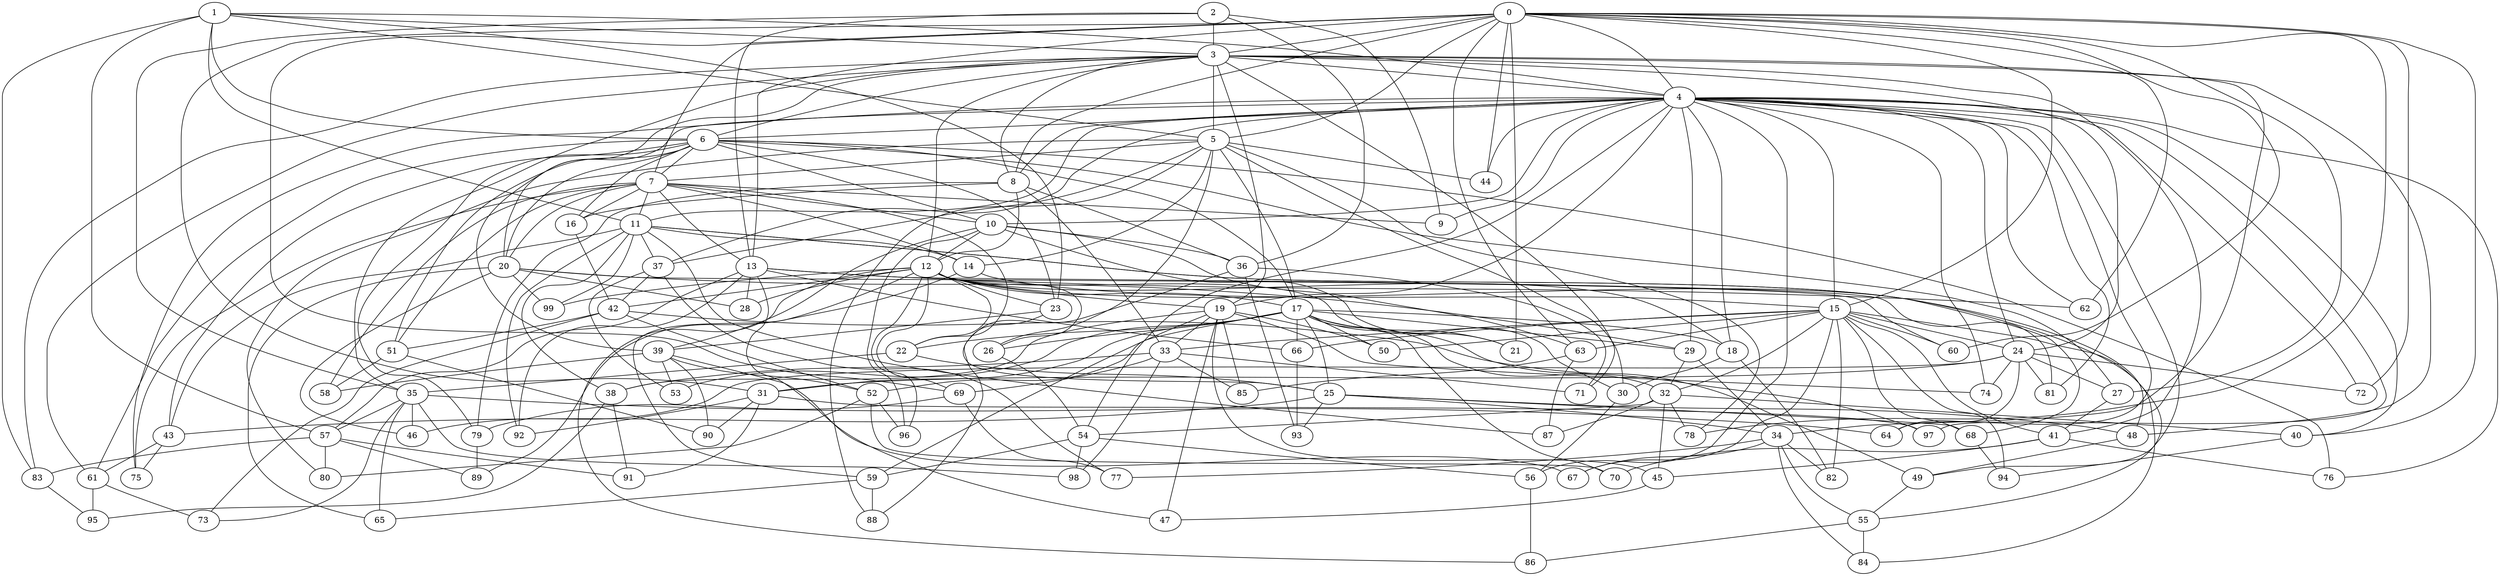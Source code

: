 strict graph "barabasi_albert_graph(100,3)" {
0;
1;
2;
3;
4;
5;
6;
7;
8;
9;
10;
11;
12;
13;
14;
15;
16;
17;
18;
19;
20;
21;
22;
23;
24;
25;
26;
27;
28;
29;
30;
31;
32;
33;
34;
35;
36;
37;
38;
39;
40;
41;
42;
43;
44;
45;
46;
47;
48;
49;
50;
51;
52;
53;
54;
55;
56;
57;
58;
59;
60;
61;
62;
63;
64;
65;
66;
67;
68;
69;
70;
71;
72;
73;
74;
75;
76;
77;
78;
79;
80;
81;
82;
83;
84;
85;
86;
87;
88;
89;
90;
91;
92;
93;
94;
95;
96;
97;
98;
99;
0 -- 3  [is_available=True, prob="0.688148582258"];
0 -- 4  [is_available=True, prob="0.230824712388"];
0 -- 5  [is_available=True, prob="0.166798215867"];
0 -- 7  [is_available=True, prob="0.207852108812"];
0 -- 8  [is_available=True, prob="0.88509978532"];
0 -- 63  [is_available=True, prob="0.877706160466"];
0 -- 44  [is_available=True, prob="1.0"];
0 -- 13  [is_available=True, prob="1.0"];
0 -- 78  [is_available=True, prob="1.0"];
0 -- 15  [is_available=True, prob="0.642344530449"];
0 -- 40  [is_available=True, prob="0.768170306414"];
0 -- 21  [is_available=True, prob="0.514900218465"];
0 -- 69  [is_available=True, prob="0.000709886820492"];
0 -- 72  [is_available=True, prob="1.0"];
0 -- 27  [is_available=True, prob="0.815883616948"];
0 -- 60  [is_available=True, prob="0.578044724908"];
0 -- 62  [is_available=True, prob="0.695550970122"];
0 -- 31  [is_available=True, prob="0.84615090799"];
1 -- 3  [is_available=True, prob="0.838879283847"];
1 -- 4  [is_available=True, prob="0.206968179349"];
1 -- 5  [is_available=True, prob="0.898858143134"];
1 -- 6  [is_available=True, prob="0.729854064926"];
1 -- 11  [is_available=True, prob="0.62536251039"];
1 -- 83  [is_available=True, prob="1.0"];
1 -- 23  [is_available=True, prob="0.70737110194"];
1 -- 57  [is_available=True, prob="0.347061889424"];
2 -- 9  [is_available=True, prob="0.187033635633"];
2 -- 3  [is_available=True, prob="0.468083354849"];
2 -- 36  [is_available=True, prob="0.515592717801"];
2 -- 13  [is_available=True, prob="0.977097097419"];
2 -- 35  [is_available=True, prob="0.302461825798"];
3 -- 35  [is_available=True, prob="0.576505625788"];
3 -- 4  [is_available=True, prob="1.0"];
3 -- 5  [is_available=True, prob="1.0"];
3 -- 6  [is_available=True, prob="0.138989639184"];
3 -- 71  [is_available=True, prob="0.492600121555"];
3 -- 8  [is_available=True, prob="0.610391705627"];
3 -- 41  [is_available=True, prob="0.883286562934"];
3 -- 83  [is_available=True, prob="0.277757088215"];
3 -- 12  [is_available=True, prob="1.0"];
3 -- 34  [is_available=True, prob="0.689115719825"];
3 -- 48  [is_available=True, prob="0.531642597084"];
3 -- 19  [is_available=True, prob="0.166602370229"];
3 -- 20  [is_available=True, prob="0.317298555357"];
3 -- 24  [is_available=True, prob="0.406088269373"];
3 -- 61  [is_available=True, prob="0.0601437042681"];
4 -- 6  [is_available=True, prob="1.0"];
4 -- 8  [is_available=True, prob="0.46895364135"];
4 -- 9  [is_available=True, prob="0.833598149098"];
4 -- 10  [is_available=True, prob="0.0250343887236"];
4 -- 11  [is_available=True, prob="0.292924333748"];
4 -- 15  [is_available=True, prob="0.139847241718"];
4 -- 18  [is_available=True, prob="0.191519178298"];
4 -- 19  [is_available=True, prob="0.945828294837"];
4 -- 24  [is_available=True, prob="0.679673975404"];
4 -- 29  [is_available=True, prob="0.313069691712"];
4 -- 37  [is_available=True, prob="1.0"];
4 -- 39  [is_available=True, prob="0.0953625642764"];
4 -- 40  [is_available=True, prob="0.410597509265"];
4 -- 44  [is_available=True, prob="1.0"];
4 -- 49  [is_available=True, prob="0.0836359632252"];
4 -- 54  [is_available=True, prob="1.0"];
4 -- 56  [is_available=True, prob="0.920370026966"];
4 -- 62  [is_available=True, prob="1.0"];
4 -- 64  [is_available=True, prob="0.501347098538"];
4 -- 72  [is_available=True, prob="1.0"];
4 -- 74  [is_available=True, prob="0.684994794359"];
4 -- 75  [is_available=True, prob="0.437916063713"];
4 -- 76  [is_available=True, prob="0.884026208555"];
4 -- 81  [is_available=True, prob="0.341630935431"];
4 -- 97  [is_available=True, prob="0.595153443095"];
5 -- 37  [is_available=True, prob="0.133349653273"];
5 -- 7  [is_available=True, prob="0.373761173658"];
5 -- 44  [is_available=True, prob="1.0"];
5 -- 14  [is_available=True, prob="0.335363063086"];
5 -- 80  [is_available=True, prob="0.0928671028246"];
5 -- 17  [is_available=True, prob="0.329919652452"];
5 -- 78  [is_available=True, prob="0.442342366679"];
5 -- 88  [is_available=True, prob="0.244929397743"];
5 -- 26  [is_available=True, prob="0.690490830408"];
5 -- 30  [is_available=True, prob="1.0"];
6 -- 7  [is_available=True, prob="1.0"];
6 -- 10  [is_available=True, prob="0.123567922966"];
6 -- 43  [is_available=True, prob="0.813945981924"];
6 -- 76  [is_available=True, prob="0.337494396613"];
6 -- 79  [is_available=True, prob="0.549347184255"];
6 -- 16  [is_available=True, prob="0.273697151342"];
6 -- 17  [is_available=True, prob="0.814570686032"];
6 -- 51  [is_available=True, prob="1.0"];
6 -- 20  [is_available=True, prob="0.552032499504"];
6 -- 23  [is_available=True, prob="0.958112534165"];
6 -- 27  [is_available=True, prob="0.286330417142"];
6 -- 61  [is_available=True, prob="1.0"];
7 -- 75  [is_available=True, prob="1.0"];
7 -- 9  [is_available=True, prob="0.793407815789"];
7 -- 10  [is_available=True, prob="0.370475375884"];
7 -- 11  [is_available=True, prob="0.55514603937"];
7 -- 13  [is_available=True, prob="0.206157773414"];
7 -- 14  [is_available=True, prob="0.480729823091"];
7 -- 16  [is_available=True, prob="0.877073113306"];
7 -- 51  [is_available=True, prob="1.0"];
7 -- 20  [is_available=True, prob="0.411736220226"];
7 -- 22  [is_available=True, prob="0.989098317919"];
7 -- 58  [is_available=True, prob="1.0"];
8 -- 33  [is_available=True, prob="1.0"];
8 -- 12  [is_available=True, prob="1.0"];
8 -- 79  [is_available=True, prob="0.893980418764"];
8 -- 16  [is_available=True, prob="0.760144077305"];
8 -- 36  [is_available=True, prob="0.93752895482"];
10 -- 96  [is_available=True, prob="0.373688964143"];
10 -- 36  [is_available=True, prob="0.834599451387"];
10 -- 39  [is_available=True, prob="0.485167622171"];
10 -- 12  [is_available=True, prob="0.677434951666"];
10 -- 30  [is_available=True, prob="0.1212614881"];
10 -- 63  [is_available=True, prob="0.702566209138"];
11 -- 99  [is_available=True, prob="0.9891800483"];
11 -- 37  [is_available=True, prob="0.380719608098"];
11 -- 38  [is_available=True, prob="0.191664200152"];
11 -- 43  [is_available=True, prob="0.350678909998"];
11 -- 14  [is_available=True, prob="0.668108140996"];
11 -- 48  [is_available=True, prob="0.878365638699"];
11 -- 87  [is_available=True, prob="0.855407003342"];
11 -- 68  [is_available=True, prob="0.631403255008"];
11 -- 92  [is_available=True, prob="0.247087381688"];
12 -- 96  [is_available=True, prob="1.0"];
12 -- 69  [is_available=True, prob="0.100203853365"];
12 -- 55  [is_available=True, prob="1.0"];
12 -- 86  [is_available=True, prob="0.959379104366"];
12 -- 99  [is_available=True, prob="1.0"];
12 -- 17  [is_available=True, prob="0.528937827679"];
12 -- 18  [is_available=True, prob="0.219959690919"];
12 -- 19  [is_available=True, prob="0.43760600479"];
12 -- 21  [is_available=True, prob="1.0"];
12 -- 22  [is_available=True, prob="0.358420505201"];
12 -- 23  [is_available=True, prob="0.282425691721"];
12 -- 26  [is_available=True, prob="0.184003021679"];
12 -- 59  [is_available=True, prob="1.0"];
12 -- 28  [is_available=True, prob="0.847479792527"];
12 -- 42  [is_available=True, prob="0.0680054040838"];
13 -- 92  [is_available=True, prob="0.116845663195"];
13 -- 66  [is_available=True, prob="0.867593242692"];
13 -- 47  [is_available=True, prob="0.263022015884"];
13 -- 81  [is_available=True, prob="0.64430263029"];
13 -- 57  [is_available=True, prob="0.637683680508"];
13 -- 28  [is_available=True, prob="0.55235947851"];
13 -- 62  [is_available=True, prob="0.579184492882"];
14 -- 15  [is_available=True, prob="0.86222372723"];
14 -- 89  [is_available=True, prob="0.510515452255"];
15 -- 33  [is_available=True, prob="0.322764830477"];
15 -- 66  [is_available=True, prob="0.20917662155"];
15 -- 67  [is_available=True, prob="0.139885442741"];
15 -- 32  [is_available=True, prob="0.993691989564"];
15 -- 41  [is_available=True, prob="1.0"];
15 -- 82  [is_available=True, prob="1.0"];
15 -- 50  [is_available=True, prob="0.545161961163"];
15 -- 84  [is_available=True, prob="0.703317384229"];
15 -- 24  [is_available=True, prob="0.0671158963635"];
15 -- 68  [is_available=True, prob="1.0"];
15 -- 60  [is_available=True, prob="0.95959433299"];
15 -- 94  [is_available=True, prob="0.815138027308"];
15 -- 63  [is_available=True, prob="0.901269119021"];
16 -- 42  [is_available=True, prob="0.388757349258"];
17 -- 32  [is_available=True, prob="0.552868104026"];
17 -- 66  [is_available=True, prob="0.141963299528"];
17 -- 50  [is_available=True, prob="0.345271568318"];
17 -- 49  [is_available=True, prob="1.0"];
17 -- 18  [is_available=True, prob="0.452772002051"];
17 -- 52  [is_available=True, prob="1.0"];
17 -- 21  [is_available=True, prob="0.545522650136"];
17 -- 22  [is_available=True, prob="0.352326423226"];
17 -- 25  [is_available=True, prob="0.385752955022"];
17 -- 26  [is_available=True, prob="0.461331513571"];
17 -- 53  [is_available=True, prob="1.0"];
17 -- 70  [is_available=True, prob="1.0"];
17 -- 29  [is_available=True, prob="1.0"];
17 -- 31  [is_available=True, prob="1.0"];
18 -- 82  [is_available=True, prob="0.0481859090281"];
18 -- 30  [is_available=True, prob="0.798853549416"];
19 -- 33  [is_available=True, prob="0.683939179556"];
19 -- 38  [is_available=True, prob="0.759726164669"];
19 -- 74  [is_available=True, prob="0.213693170165"];
19 -- 45  [is_available=True, prob="0.199402805402"];
19 -- 47  [is_available=True, prob="0.742535143336"];
19 -- 50  [is_available=True, prob="0.548979545731"];
19 -- 85  [is_available=True, prob="0.0121151930407"];
19 -- 59  [is_available=True, prob="0.359840556624"];
20 -- 65  [is_available=True, prob="0.0641993120259"];
20 -- 60  [is_available=True, prob="0.786154893557"];
20 -- 46  [is_available=True, prob="1.0"];
20 -- 99  [is_available=True, prob="0.738029233324"];
20 -- 28  [is_available=True, prob="1.0"];
20 -- 29  [is_available=True, prob="0.151555904419"];
22 -- 35  [is_available=True, prob="0.87421603337"];
22 -- 25  [is_available=True, prob="1.0"];
23 -- 39  [is_available=True, prob="1.0"];
23 -- 25  [is_available=True, prob="0.406934523912"];
24 -- 64  [is_available=True, prob="0.804265609806"];
24 -- 72  [is_available=True, prob="0.544709615192"];
24 -- 74  [is_available=True, prob="0.215771748889"];
24 -- 46  [is_available=True, prob="0.76122927674"];
24 -- 81  [is_available=True, prob="0.658505095152"];
24 -- 27  [is_available=True, prob="0.530715684764"];
24 -- 31  [is_available=True, prob="0.613264334463"];
25 -- 34  [is_available=True, prob="0.233550763591"];
25 -- 68  [is_available=True, prob="1.0"];
25 -- 43  [is_available=True, prob="0.183555318609"];
25 -- 48  [is_available=True, prob="0.0402182722791"];
25 -- 93  [is_available=True, prob="1.0"];
26 -- 54  [is_available=True, prob="1.0"];
27 -- 41  [is_available=True, prob="0.519669833151"];
29 -- 32  [is_available=True, prob="0.87668387379"];
29 -- 34  [is_available=True, prob="1.0"];
30 -- 56  [is_available=True, prob="0.105518279247"];
31 -- 97  [is_available=True, prob="1.0"];
31 -- 90  [is_available=True, prob="0.543249254621"];
31 -- 91  [is_available=True, prob="0.272711954797"];
31 -- 92  [is_available=True, prob="1.0"];
32 -- 40  [is_available=True, prob="1.0"];
32 -- 45  [is_available=True, prob="0.669179091861"];
32 -- 78  [is_available=True, prob="0.677557299259"];
32 -- 54  [is_available=True, prob="1.0"];
32 -- 87  [is_available=True, prob="0.985626095187"];
33 -- 98  [is_available=True, prob="0.93059631562"];
33 -- 69  [is_available=True, prob="0.362038804097"];
33 -- 38  [is_available=True, prob="1.0"];
33 -- 71  [is_available=True, prob="0.448725343418"];
33 -- 85  [is_available=True, prob="0.936509761207"];
34 -- 67  [is_available=True, prob="0.789180326651"];
34 -- 77  [is_available=True, prob="0.606454165961"];
34 -- 82  [is_available=True, prob="0.0503078299089"];
34 -- 84  [is_available=True, prob="0.427344923489"];
34 -- 55  [is_available=True, prob="0.894952014655"];
35 -- 64  [is_available=True, prob="0.395471079107"];
35 -- 65  [is_available=True, prob="0.674171072861"];
35 -- 73  [is_available=True, prob="0.820237425552"];
35 -- 98  [is_available=True, prob="0.146402849386"];
35 -- 46  [is_available=True, prob="0.962662053106"];
35 -- 57  [is_available=True, prob="0.16080528176"];
36 -- 71  [is_available=True, prob="0.176917027328"];
36 -- 88  [is_available=True, prob="0.689303828652"];
36 -- 93  [is_available=True, prob="0.195250210682"];
37 -- 42  [is_available=True, prob="0.426948511644"];
37 -- 77  [is_available=True, prob="1.0"];
37 -- 53  [is_available=True, prob="0.109488609156"];
38 -- 91  [is_available=True, prob="0.479678039822"];
38 -- 95  [is_available=True, prob="1.0"];
39 -- 67  [is_available=True, prob="1.0"];
39 -- 52  [is_available=True, prob="0.110195444408"];
39 -- 53  [is_available=True, prob="0.962474222762"];
39 -- 58  [is_available=True, prob="0.455590585803"];
39 -- 90  [is_available=True, prob="0.886383238058"];
40 -- 94  [is_available=True, prob="0.0786583546459"];
41 -- 70  [is_available=True, prob="0.591094462795"];
41 -- 76  [is_available=True, prob="0.415129068299"];
41 -- 45  [is_available=True, prob="1.0"];
42 -- 97  [is_available=True, prob="0.570887035176"];
42 -- 73  [is_available=True, prob="0.32372444983"];
42 -- 51  [is_available=True, prob="1.0"];
42 -- 52  [is_available=True, prob="0.0445580833062"];
43 -- 75  [is_available=True, prob="1.0"];
43 -- 61  [is_available=True, prob="0.0265385317574"];
45 -- 47  [is_available=True, prob="1.0"];
48 -- 49  [is_available=True, prob="1.0"];
49 -- 55  [is_available=True, prob="0.182536581338"];
51 -- 90  [is_available=True, prob="0.00653394575979"];
51 -- 58  [is_available=True, prob="0.992600026521"];
52 -- 96  [is_available=True, prob="0.746382394509"];
52 -- 70  [is_available=True, prob="0.0576213138544"];
52 -- 80  [is_available=True, prob="0.502314021404"];
54 -- 98  [is_available=True, prob="1.0"];
54 -- 56  [is_available=True, prob="0.335543461995"];
54 -- 59  [is_available=True, prob="0.867048698554"];
55 -- 84  [is_available=True, prob="0.439544450867"];
55 -- 86  [is_available=True, prob="0.1405579784"];
56 -- 86  [is_available=True, prob="0.53749260789"];
57 -- 80  [is_available=True, prob="0.883570217112"];
57 -- 83  [is_available=True, prob="1.0"];
57 -- 89  [is_available=True, prob="0.107917880182"];
57 -- 91  [is_available=True, prob="0.113906773783"];
59 -- 88  [is_available=True, prob="1.0"];
59 -- 65  [is_available=True, prob="0.578153056664"];
61 -- 73  [is_available=True, prob="1.0"];
61 -- 95  [is_available=True, prob="1.0"];
63 -- 87  [is_available=True, prob="0.779766585537"];
63 -- 85  [is_available=True, prob="0.200473207206"];
66 -- 93  [is_available=True, prob="0.831737231546"];
68 -- 94  [is_available=True, prob="0.346184294697"];
69 -- 77  [is_available=True, prob="0.0545661309451"];
69 -- 79  [is_available=True, prob="0.580884285225"];
79 -- 89  [is_available=True, prob="0.0731318316838"];
83 -- 95  [is_available=True, prob="1.0"];
}
